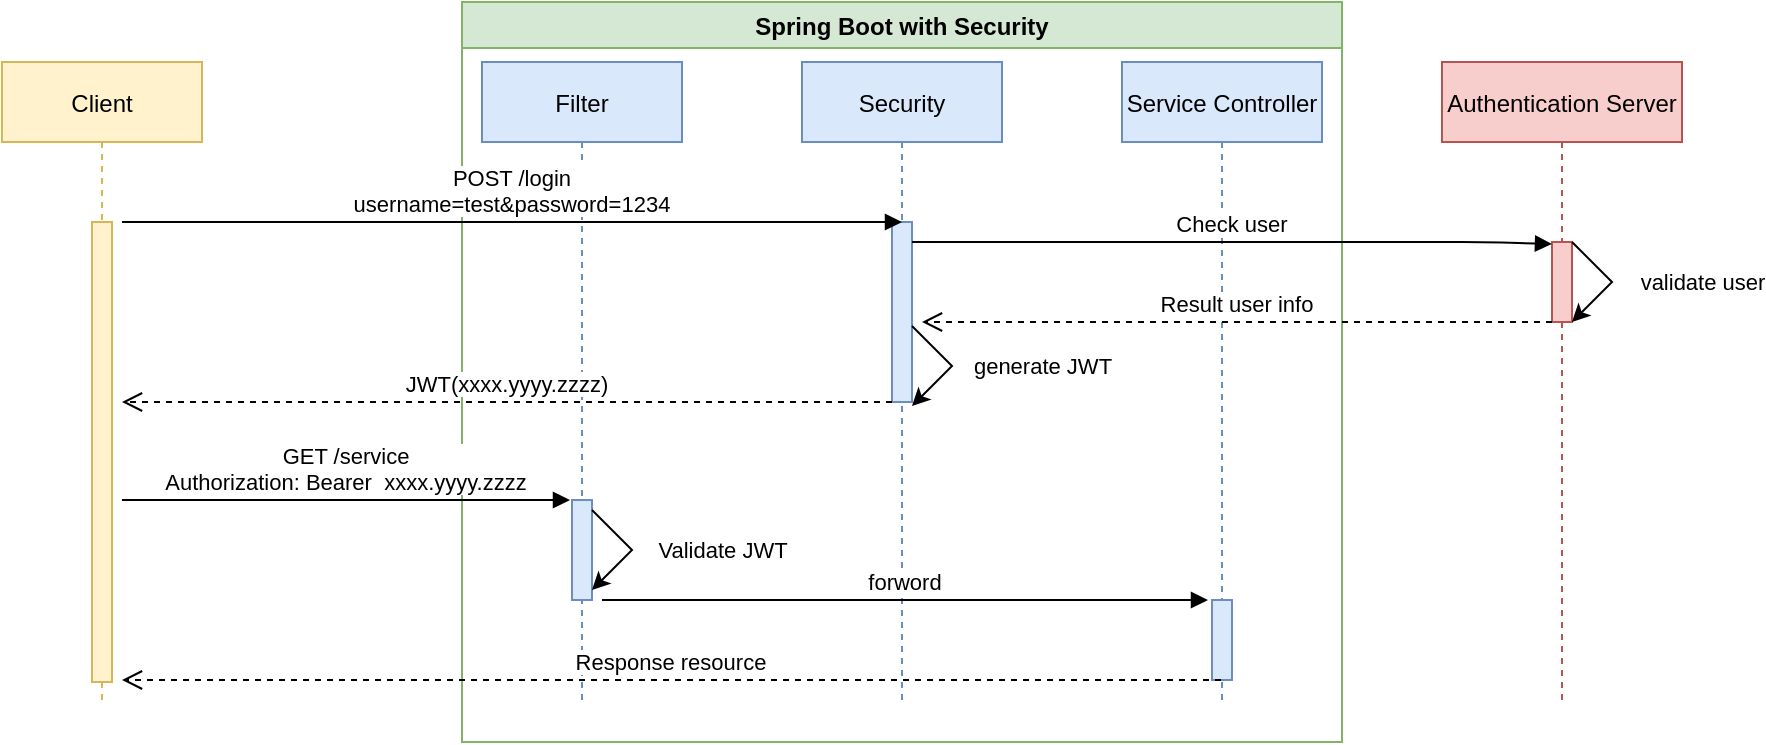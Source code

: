 <mxfile version="15.7.3" type="github">
  <diagram id="kgpKYQtTHZ0yAKxKKP6v" name="Page-1">
    <mxGraphModel dx="1422" dy="762" grid="1" gridSize="10" guides="1" tooltips="1" connect="1" arrows="1" fold="1" page="1" pageScale="1" pageWidth="2339" pageHeight="3300" math="0" shadow="0">
      <root>
        <mxCell id="0" />
        <mxCell id="1" parent="0" />
        <mxCell id="0K5waCw-fOzYczVbbjzl-13" value="Spring Boot with Security" style="swimlane;fillColor=#d5e8d4;strokeColor=#82b366;" vertex="1" parent="1">
          <mxGeometry x="350" y="50" width="440" height="370" as="geometry">
            <mxRectangle x="350" y="50" width="130" height="23" as="alternateBounds" />
          </mxGeometry>
        </mxCell>
        <mxCell id="3nuBFxr9cyL0pnOWT2aG-1" value="Client" style="shape=umlLifeline;perimeter=lifelinePerimeter;container=1;collapsible=0;recursiveResize=0;rounded=0;shadow=0;strokeWidth=1;fillColor=#fff2cc;strokeColor=#d6b656;" parent="1" vertex="1">
          <mxGeometry x="120" y="80" width="100" height="320" as="geometry" />
        </mxCell>
        <mxCell id="3nuBFxr9cyL0pnOWT2aG-2" value="" style="points=[];perimeter=orthogonalPerimeter;rounded=0;shadow=0;strokeWidth=1;fillColor=#fff2cc;strokeColor=#d6b656;" parent="3nuBFxr9cyL0pnOWT2aG-1" vertex="1">
          <mxGeometry x="45" y="80" width="10" height="230" as="geometry" />
        </mxCell>
        <mxCell id="3nuBFxr9cyL0pnOWT2aG-5" value="Filter" style="shape=umlLifeline;perimeter=lifelinePerimeter;container=1;collapsible=0;recursiveResize=0;rounded=0;shadow=0;strokeWidth=1;fillColor=#dae8fc;strokeColor=#6c8ebf;" parent="1" vertex="1">
          <mxGeometry x="360" y="80" width="100" height="320" as="geometry" />
        </mxCell>
        <mxCell id="3nuBFxr9cyL0pnOWT2aG-6" value="" style="points=[];perimeter=orthogonalPerimeter;rounded=0;shadow=0;strokeWidth=1;fillColor=#dae8fc;strokeColor=#6c8ebf;" parent="3nuBFxr9cyL0pnOWT2aG-5" vertex="1">
          <mxGeometry x="45" y="219" width="10" height="50" as="geometry" />
        </mxCell>
        <mxCell id="0K5waCw-fOzYczVbbjzl-10" value="Validate JWT" style="endArrow=classic;html=1;rounded=0;" edge="1" parent="3nuBFxr9cyL0pnOWT2aG-5">
          <mxGeometry y="45" width="50" height="50" relative="1" as="geometry">
            <mxPoint x="55" y="224" as="sourcePoint" />
            <mxPoint x="55" y="264" as="targetPoint" />
            <Array as="points">
              <mxPoint x="75" y="244" />
            </Array>
            <mxPoint x="13" y="-32" as="offset" />
          </mxGeometry>
        </mxCell>
        <mxCell id="0K5waCw-fOzYczVbbjzl-4" value="Security" style="shape=umlLifeline;perimeter=lifelinePerimeter;container=1;collapsible=0;recursiveResize=0;rounded=0;shadow=0;strokeWidth=1;fillColor=#dae8fc;strokeColor=#6c8ebf;" vertex="1" parent="1">
          <mxGeometry x="520" y="80" width="100" height="320" as="geometry" />
        </mxCell>
        <mxCell id="0K5waCw-fOzYczVbbjzl-5" value="" style="points=[];perimeter=orthogonalPerimeter;rounded=0;shadow=0;strokeWidth=1;fillColor=#dae8fc;strokeColor=#6c8ebf;" vertex="1" parent="0K5waCw-fOzYczVbbjzl-4">
          <mxGeometry x="45" y="80" width="10" height="90" as="geometry" />
        </mxCell>
        <mxCell id="0K5waCw-fOzYczVbbjzl-8" value="generate JWT" style="endArrow=classic;html=1;rounded=0;" edge="1" parent="0K5waCw-fOzYczVbbjzl-4">
          <mxGeometry y="45" width="50" height="50" relative="1" as="geometry">
            <mxPoint x="55" y="132" as="sourcePoint" />
            <mxPoint x="55" y="172" as="targetPoint" />
            <Array as="points">
              <mxPoint x="75" y="152" />
            </Array>
            <mxPoint x="13" y="-32" as="offset" />
          </mxGeometry>
        </mxCell>
        <mxCell id="0K5waCw-fOzYczVbbjzl-3" value="JWT(xxxx.yyyy.zzzz)" style="verticalAlign=bottom;endArrow=open;dashed=1;endSize=8;exitX=0;exitY=0.95;shadow=0;strokeWidth=1;" edge="1" parent="0K5waCw-fOzYczVbbjzl-4">
          <mxGeometry relative="1" as="geometry">
            <mxPoint x="-340" y="170" as="targetPoint" />
            <mxPoint x="45" y="170.0" as="sourcePoint" />
          </mxGeometry>
        </mxCell>
        <mxCell id="0K5waCw-fOzYczVbbjzl-6" value="Service Controller" style="shape=umlLifeline;perimeter=lifelinePerimeter;container=1;collapsible=0;recursiveResize=0;rounded=0;shadow=0;strokeWidth=1;fillColor=#dae8fc;strokeColor=#6c8ebf;" vertex="1" parent="1">
          <mxGeometry x="680" y="80" width="100" height="320" as="geometry" />
        </mxCell>
        <mxCell id="0K5waCw-fOzYczVbbjzl-7" value="" style="points=[];perimeter=orthogonalPerimeter;rounded=0;shadow=0;strokeWidth=1;fillColor=#dae8fc;strokeColor=#6c8ebf;" vertex="1" parent="0K5waCw-fOzYczVbbjzl-6">
          <mxGeometry x="45" y="269" width="10" height="40" as="geometry" />
        </mxCell>
        <mxCell id="0K5waCw-fOzYczVbbjzl-9" value="GET /service&#xa;Authorization: Bearer  xxxx.yyyy.zzzz" style="verticalAlign=bottom;endArrow=block;shadow=0;strokeWidth=1;entryX=-0.1;entryY=0;entryDx=0;entryDy=0;entryPerimeter=0;" edge="1" parent="1" target="3nuBFxr9cyL0pnOWT2aG-6">
          <mxGeometry relative="1" as="geometry">
            <mxPoint x="180" y="299" as="sourcePoint" />
            <mxPoint x="400" y="299" as="targetPoint" />
          </mxGeometry>
        </mxCell>
        <mxCell id="0K5waCw-fOzYczVbbjzl-11" value="forword" style="verticalAlign=bottom;endArrow=block;shadow=0;strokeWidth=1;entryX=-0.2;entryY=0;entryDx=0;entryDy=0;entryPerimeter=0;" edge="1" parent="1" target="0K5waCw-fOzYczVbbjzl-7">
          <mxGeometry relative="1" as="geometry">
            <mxPoint x="420" y="349" as="sourcePoint" />
            <mxPoint x="729.5" y="349" as="targetPoint" />
          </mxGeometry>
        </mxCell>
        <mxCell id="0K5waCw-fOzYczVbbjzl-12" value="Response resource" style="verticalAlign=bottom;endArrow=open;dashed=1;endSize=8;shadow=0;strokeWidth=1;" edge="1" parent="1">
          <mxGeometry relative="1" as="geometry">
            <mxPoint x="180" y="389" as="targetPoint" />
            <mxPoint x="729.5" y="389" as="sourcePoint" />
          </mxGeometry>
        </mxCell>
        <mxCell id="0K5waCw-fOzYczVbbjzl-2" value="POST /login&#xa;username=test&amp;password=1234" style="verticalAlign=bottom;endArrow=block;shadow=0;strokeWidth=1;entryX=0.5;entryY=0;entryDx=0;entryDy=0;entryPerimeter=0;" edge="1" parent="1" target="0K5waCw-fOzYczVbbjzl-5">
          <mxGeometry relative="1" as="geometry">
            <mxPoint x="180" y="160" as="sourcePoint" />
            <mxPoint x="510" y="160" as="targetPoint" />
          </mxGeometry>
        </mxCell>
        <mxCell id="0K5waCw-fOzYczVbbjzl-14" value="Authentication Server" style="shape=umlLifeline;perimeter=lifelinePerimeter;container=1;collapsible=0;recursiveResize=0;rounded=0;shadow=0;strokeWidth=1;fillColor=#f8cecc;strokeColor=#b85450;" vertex="1" parent="1">
          <mxGeometry x="840" y="80" width="120" height="320" as="geometry" />
        </mxCell>
        <mxCell id="0K5waCw-fOzYczVbbjzl-15" value="" style="points=[];perimeter=orthogonalPerimeter;rounded=0;shadow=0;strokeWidth=1;fillColor=#f8cecc;strokeColor=#b85450;" vertex="1" parent="0K5waCw-fOzYczVbbjzl-14">
          <mxGeometry x="55" y="90" width="10" height="40" as="geometry" />
        </mxCell>
        <mxCell id="0K5waCw-fOzYczVbbjzl-16" value="Check user" style="verticalAlign=bottom;endArrow=block;shadow=0;strokeWidth=1;entryX=0;entryY=0.025;entryDx=0;entryDy=0;entryPerimeter=0;" edge="1" parent="0K5waCw-fOzYczVbbjzl-14" target="0K5waCw-fOzYczVbbjzl-15">
          <mxGeometry relative="1" as="geometry">
            <mxPoint x="-265" y="90" as="sourcePoint" />
            <mxPoint x="40" y="90" as="targetPoint" />
            <Array as="points">
              <mxPoint x="20" y="90" />
            </Array>
          </mxGeometry>
        </mxCell>
        <mxCell id="0K5waCw-fOzYczVbbjzl-17" value="validate user" style="endArrow=classic;html=1;rounded=0;" edge="1" parent="0K5waCw-fOzYczVbbjzl-14">
          <mxGeometry y="45" width="50" height="50" relative="1" as="geometry">
            <mxPoint x="65" y="90" as="sourcePoint" />
            <mxPoint x="65" y="130" as="targetPoint" />
            <Array as="points">
              <mxPoint x="85" y="110" />
            </Array>
            <mxPoint x="13" y="-32" as="offset" />
          </mxGeometry>
        </mxCell>
        <mxCell id="0K5waCw-fOzYczVbbjzl-18" value="Result user info" style="verticalAlign=bottom;endArrow=open;dashed=1;endSize=8;shadow=0;strokeWidth=1;exitX=0;exitY=1;exitDx=0;exitDy=0;exitPerimeter=0;" edge="1" parent="1" source="0K5waCw-fOzYczVbbjzl-15">
          <mxGeometry relative="1" as="geometry">
            <mxPoint x="580" y="210" as="targetPoint" />
            <mxPoint x="870" y="210.0" as="sourcePoint" />
          </mxGeometry>
        </mxCell>
      </root>
    </mxGraphModel>
  </diagram>
</mxfile>
